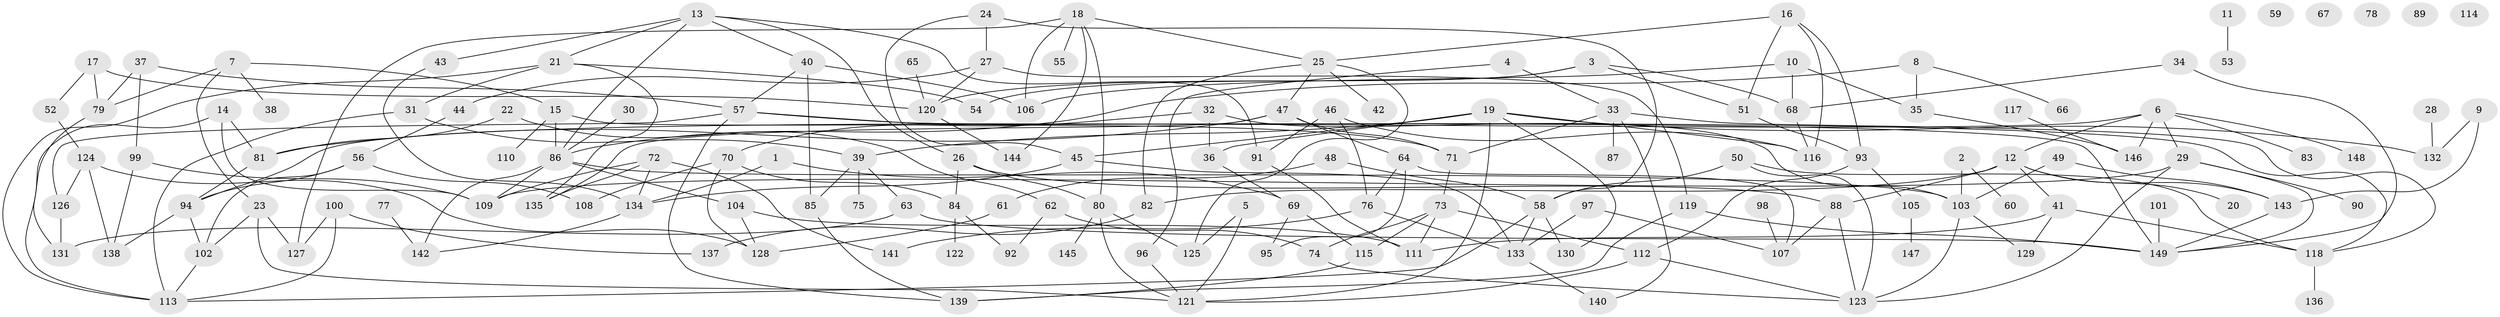 // coarse degree distribution, {4: 0.2, 8: 0.05454545454545454, 18: 0.01818181818181818, 5: 0.12727272727272726, 13: 0.01818181818181818, 3: 0.10909090909090909, 11: 0.01818181818181818, 6: 0.03636363636363636, 7: 0.10909090909090909, 2: 0.09090909090909091, 9: 0.03636363636363636, 10: 0.01818181818181818, 1: 0.16363636363636364}
// Generated by graph-tools (version 1.1) at 2025/48/03/04/25 22:48:06]
// undirected, 149 vertices, 230 edges
graph export_dot {
  node [color=gray90,style=filled];
  1;
  2;
  3;
  4;
  5;
  6;
  7;
  8;
  9;
  10;
  11;
  12;
  13;
  14;
  15;
  16;
  17;
  18;
  19;
  20;
  21;
  22;
  23;
  24;
  25;
  26;
  27;
  28;
  29;
  30;
  31;
  32;
  33;
  34;
  35;
  36;
  37;
  38;
  39;
  40;
  41;
  42;
  43;
  44;
  45;
  46;
  47;
  48;
  49;
  50;
  51;
  52;
  53;
  54;
  55;
  56;
  57;
  58;
  59;
  60;
  61;
  62;
  63;
  64;
  65;
  66;
  67;
  68;
  69;
  70;
  71;
  72;
  73;
  74;
  75;
  76;
  77;
  78;
  79;
  80;
  81;
  82;
  83;
  84;
  85;
  86;
  87;
  88;
  89;
  90;
  91;
  92;
  93;
  94;
  95;
  96;
  97;
  98;
  99;
  100;
  101;
  102;
  103;
  104;
  105;
  106;
  107;
  108;
  109;
  110;
  111;
  112;
  113;
  114;
  115;
  116;
  117;
  118;
  119;
  120;
  121;
  122;
  123;
  124;
  125;
  126;
  127;
  128;
  129;
  130;
  131;
  132;
  133;
  134;
  135;
  136;
  137;
  138;
  139;
  140;
  141;
  142;
  143;
  144;
  145;
  146;
  147;
  148;
  149;
  1 -- 69;
  1 -- 134;
  2 -- 60;
  2 -- 103;
  3 -- 51;
  3 -- 54;
  3 -- 68;
  3 -- 120;
  4 -- 33;
  4 -- 96;
  5 -- 121;
  5 -- 125;
  6 -- 12;
  6 -- 29;
  6 -- 83;
  6 -- 94;
  6 -- 146;
  6 -- 148;
  7 -- 15;
  7 -- 23;
  7 -- 38;
  7 -- 79;
  8 -- 35;
  8 -- 66;
  8 -- 86;
  9 -- 132;
  9 -- 143;
  10 -- 35;
  10 -- 68;
  10 -- 106;
  11 -- 53;
  12 -- 20;
  12 -- 41;
  12 -- 82;
  12 -- 88;
  12 -- 143;
  13 -- 21;
  13 -- 26;
  13 -- 40;
  13 -- 43;
  13 -- 86;
  13 -- 91;
  14 -- 81;
  14 -- 109;
  14 -- 113;
  15 -- 86;
  15 -- 110;
  15 -- 149;
  16 -- 25;
  16 -- 51;
  16 -- 93;
  16 -- 116;
  17 -- 52;
  17 -- 79;
  17 -- 120;
  18 -- 25;
  18 -- 55;
  18 -- 80;
  18 -- 106;
  18 -- 127;
  18 -- 144;
  19 -- 36;
  19 -- 39;
  19 -- 45;
  19 -- 116;
  19 -- 121;
  19 -- 130;
  19 -- 132;
  21 -- 31;
  21 -- 54;
  21 -- 113;
  21 -- 135;
  22 -- 62;
  22 -- 81;
  23 -- 102;
  23 -- 121;
  23 -- 127;
  24 -- 27;
  24 -- 45;
  24 -- 58;
  25 -- 42;
  25 -- 47;
  25 -- 82;
  25 -- 125;
  26 -- 80;
  26 -- 84;
  26 -- 88;
  27 -- 44;
  27 -- 119;
  27 -- 120;
  28 -- 132;
  29 -- 90;
  29 -- 109;
  29 -- 123;
  29 -- 149;
  30 -- 86;
  31 -- 39;
  31 -- 113;
  32 -- 36;
  32 -- 70;
  32 -- 103;
  33 -- 71;
  33 -- 87;
  33 -- 118;
  33 -- 140;
  34 -- 68;
  34 -- 149;
  35 -- 146;
  36 -- 69;
  37 -- 57;
  37 -- 79;
  37 -- 99;
  39 -- 63;
  39 -- 75;
  39 -- 85;
  40 -- 57;
  40 -- 85;
  40 -- 106;
  41 -- 111;
  41 -- 118;
  41 -- 129;
  43 -- 134;
  44 -- 56;
  45 -- 133;
  45 -- 134;
  46 -- 76;
  46 -- 91;
  46 -- 116;
  47 -- 64;
  47 -- 71;
  47 -- 81;
  47 -- 135;
  48 -- 58;
  48 -- 61;
  49 -- 103;
  49 -- 143;
  50 -- 58;
  50 -- 118;
  50 -- 123;
  51 -- 93;
  52 -- 124;
  56 -- 94;
  56 -- 102;
  56 -- 108;
  57 -- 71;
  57 -- 118;
  57 -- 126;
  57 -- 139;
  58 -- 113;
  58 -- 130;
  58 -- 133;
  61 -- 128;
  62 -- 74;
  62 -- 92;
  63 -- 131;
  63 -- 149;
  64 -- 76;
  64 -- 95;
  64 -- 107;
  65 -- 120;
  68 -- 116;
  69 -- 95;
  69 -- 115;
  70 -- 84;
  70 -- 108;
  70 -- 128;
  71 -- 73;
  72 -- 109;
  72 -- 134;
  72 -- 135;
  72 -- 141;
  73 -- 74;
  73 -- 111;
  73 -- 112;
  73 -- 115;
  74 -- 123;
  76 -- 133;
  76 -- 141;
  77 -- 142;
  79 -- 131;
  80 -- 121;
  80 -- 125;
  80 -- 145;
  81 -- 94;
  82 -- 137;
  84 -- 92;
  84 -- 122;
  85 -- 139;
  86 -- 103;
  86 -- 104;
  86 -- 109;
  86 -- 142;
  88 -- 107;
  88 -- 123;
  91 -- 111;
  93 -- 105;
  93 -- 112;
  94 -- 102;
  94 -- 138;
  96 -- 121;
  97 -- 107;
  97 -- 133;
  98 -- 107;
  99 -- 109;
  99 -- 138;
  100 -- 113;
  100 -- 127;
  100 -- 137;
  101 -- 149;
  102 -- 113;
  103 -- 123;
  103 -- 129;
  104 -- 111;
  104 -- 128;
  105 -- 147;
  112 -- 121;
  112 -- 123;
  115 -- 139;
  117 -- 146;
  118 -- 136;
  119 -- 139;
  119 -- 149;
  120 -- 144;
  124 -- 126;
  124 -- 128;
  124 -- 138;
  126 -- 131;
  133 -- 140;
  134 -- 142;
  143 -- 149;
}
